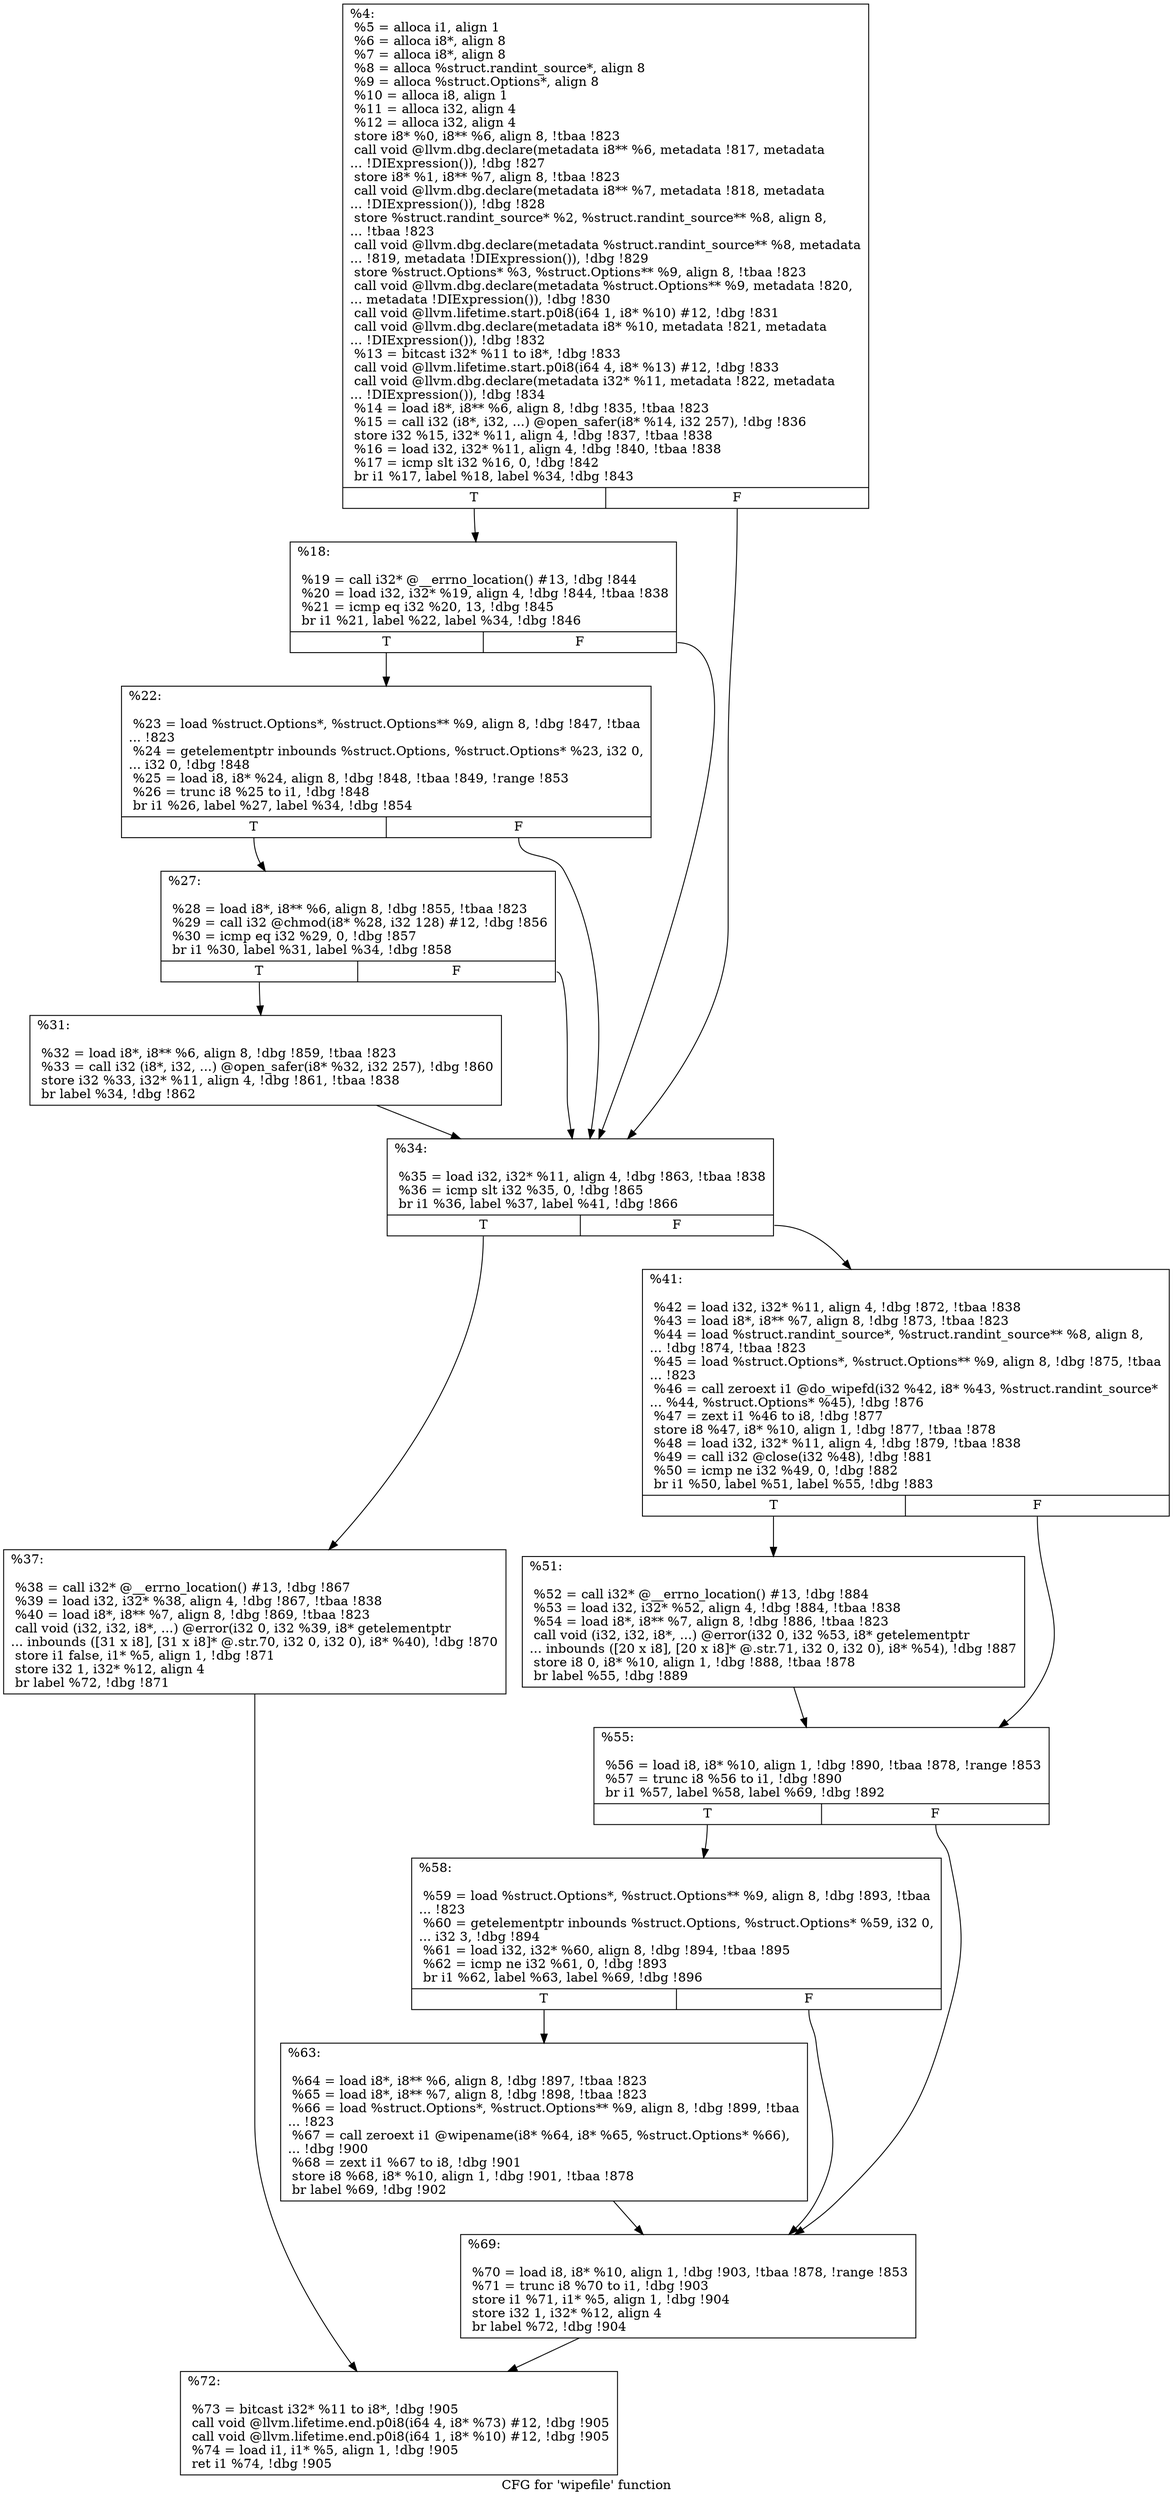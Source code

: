 digraph "CFG for 'wipefile' function" {
	label="CFG for 'wipefile' function";

	Node0x1284730 [shape=record,label="{%4:\l  %5 = alloca i1, align 1\l  %6 = alloca i8*, align 8\l  %7 = alloca i8*, align 8\l  %8 = alloca %struct.randint_source*, align 8\l  %9 = alloca %struct.Options*, align 8\l  %10 = alloca i8, align 1\l  %11 = alloca i32, align 4\l  %12 = alloca i32, align 4\l  store i8* %0, i8** %6, align 8, !tbaa !823\l  call void @llvm.dbg.declare(metadata i8** %6, metadata !817, metadata\l... !DIExpression()), !dbg !827\l  store i8* %1, i8** %7, align 8, !tbaa !823\l  call void @llvm.dbg.declare(metadata i8** %7, metadata !818, metadata\l... !DIExpression()), !dbg !828\l  store %struct.randint_source* %2, %struct.randint_source** %8, align 8,\l... !tbaa !823\l  call void @llvm.dbg.declare(metadata %struct.randint_source** %8, metadata\l... !819, metadata !DIExpression()), !dbg !829\l  store %struct.Options* %3, %struct.Options** %9, align 8, !tbaa !823\l  call void @llvm.dbg.declare(metadata %struct.Options** %9, metadata !820,\l... metadata !DIExpression()), !dbg !830\l  call void @llvm.lifetime.start.p0i8(i64 1, i8* %10) #12, !dbg !831\l  call void @llvm.dbg.declare(metadata i8* %10, metadata !821, metadata\l... !DIExpression()), !dbg !832\l  %13 = bitcast i32* %11 to i8*, !dbg !833\l  call void @llvm.lifetime.start.p0i8(i64 4, i8* %13) #12, !dbg !833\l  call void @llvm.dbg.declare(metadata i32* %11, metadata !822, metadata\l... !DIExpression()), !dbg !834\l  %14 = load i8*, i8** %6, align 8, !dbg !835, !tbaa !823\l  %15 = call i32 (i8*, i32, ...) @open_safer(i8* %14, i32 257), !dbg !836\l  store i32 %15, i32* %11, align 4, !dbg !837, !tbaa !838\l  %16 = load i32, i32* %11, align 4, !dbg !840, !tbaa !838\l  %17 = icmp slt i32 %16, 0, !dbg !842\l  br i1 %17, label %18, label %34, !dbg !843\l|{<s0>T|<s1>F}}"];
	Node0x1284730:s0 -> Node0x12529d0;
	Node0x1284730:s1 -> Node0x1252b10;
	Node0x12529d0 [shape=record,label="{%18:\l\l  %19 = call i32* @__errno_location() #13, !dbg !844\l  %20 = load i32, i32* %19, align 4, !dbg !844, !tbaa !838\l  %21 = icmp eq i32 %20, 13, !dbg !845\l  br i1 %21, label %22, label %34, !dbg !846\l|{<s0>T|<s1>F}}"];
	Node0x12529d0:s0 -> Node0x1252a20;
	Node0x12529d0:s1 -> Node0x1252b10;
	Node0x1252a20 [shape=record,label="{%22:\l\l  %23 = load %struct.Options*, %struct.Options** %9, align 8, !dbg !847, !tbaa\l... !823\l  %24 = getelementptr inbounds %struct.Options, %struct.Options* %23, i32 0,\l... i32 0, !dbg !848\l  %25 = load i8, i8* %24, align 8, !dbg !848, !tbaa !849, !range !853\l  %26 = trunc i8 %25 to i1, !dbg !848\l  br i1 %26, label %27, label %34, !dbg !854\l|{<s0>T|<s1>F}}"];
	Node0x1252a20:s0 -> Node0x1252a70;
	Node0x1252a20:s1 -> Node0x1252b10;
	Node0x1252a70 [shape=record,label="{%27:\l\l  %28 = load i8*, i8** %6, align 8, !dbg !855, !tbaa !823\l  %29 = call i32 @chmod(i8* %28, i32 128) #12, !dbg !856\l  %30 = icmp eq i32 %29, 0, !dbg !857\l  br i1 %30, label %31, label %34, !dbg !858\l|{<s0>T|<s1>F}}"];
	Node0x1252a70:s0 -> Node0x1252ac0;
	Node0x1252a70:s1 -> Node0x1252b10;
	Node0x1252ac0 [shape=record,label="{%31:\l\l  %32 = load i8*, i8** %6, align 8, !dbg !859, !tbaa !823\l  %33 = call i32 (i8*, i32, ...) @open_safer(i8* %32, i32 257), !dbg !860\l  store i32 %33, i32* %11, align 4, !dbg !861, !tbaa !838\l  br label %34, !dbg !862\l}"];
	Node0x1252ac0 -> Node0x1252b10;
	Node0x1252b10 [shape=record,label="{%34:\l\l  %35 = load i32, i32* %11, align 4, !dbg !863, !tbaa !838\l  %36 = icmp slt i32 %35, 0, !dbg !865\l  br i1 %36, label %37, label %41, !dbg !866\l|{<s0>T|<s1>F}}"];
	Node0x1252b10:s0 -> Node0x1252b60;
	Node0x1252b10:s1 -> Node0x1252bb0;
	Node0x1252b60 [shape=record,label="{%37:\l\l  %38 = call i32* @__errno_location() #13, !dbg !867\l  %39 = load i32, i32* %38, align 4, !dbg !867, !tbaa !838\l  %40 = load i8*, i8** %7, align 8, !dbg !869, !tbaa !823\l  call void (i32, i32, i8*, ...) @error(i32 0, i32 %39, i8* getelementptr\l... inbounds ([31 x i8], [31 x i8]* @.str.70, i32 0, i32 0), i8* %40), !dbg !870\l  store i1 false, i1* %5, align 1, !dbg !871\l  store i32 1, i32* %12, align 4\l  br label %72, !dbg !871\l}"];
	Node0x1252b60 -> Node0x1252d90;
	Node0x1252bb0 [shape=record,label="{%41:\l\l  %42 = load i32, i32* %11, align 4, !dbg !872, !tbaa !838\l  %43 = load i8*, i8** %7, align 8, !dbg !873, !tbaa !823\l  %44 = load %struct.randint_source*, %struct.randint_source** %8, align 8,\l... !dbg !874, !tbaa !823\l  %45 = load %struct.Options*, %struct.Options** %9, align 8, !dbg !875, !tbaa\l... !823\l  %46 = call zeroext i1 @do_wipefd(i32 %42, i8* %43, %struct.randint_source*\l... %44, %struct.Options* %45), !dbg !876\l  %47 = zext i1 %46 to i8, !dbg !877\l  store i8 %47, i8* %10, align 1, !dbg !877, !tbaa !878\l  %48 = load i32, i32* %11, align 4, !dbg !879, !tbaa !838\l  %49 = call i32 @close(i32 %48), !dbg !881\l  %50 = icmp ne i32 %49, 0, !dbg !882\l  br i1 %50, label %51, label %55, !dbg !883\l|{<s0>T|<s1>F}}"];
	Node0x1252bb0:s0 -> Node0x1252c00;
	Node0x1252bb0:s1 -> Node0x1252c50;
	Node0x1252c00 [shape=record,label="{%51:\l\l  %52 = call i32* @__errno_location() #13, !dbg !884\l  %53 = load i32, i32* %52, align 4, !dbg !884, !tbaa !838\l  %54 = load i8*, i8** %7, align 8, !dbg !886, !tbaa !823\l  call void (i32, i32, i8*, ...) @error(i32 0, i32 %53, i8* getelementptr\l... inbounds ([20 x i8], [20 x i8]* @.str.71, i32 0, i32 0), i8* %54), !dbg !887\l  store i8 0, i8* %10, align 1, !dbg !888, !tbaa !878\l  br label %55, !dbg !889\l}"];
	Node0x1252c00 -> Node0x1252c50;
	Node0x1252c50 [shape=record,label="{%55:\l\l  %56 = load i8, i8* %10, align 1, !dbg !890, !tbaa !878, !range !853\l  %57 = trunc i8 %56 to i1, !dbg !890\l  br i1 %57, label %58, label %69, !dbg !892\l|{<s0>T|<s1>F}}"];
	Node0x1252c50:s0 -> Node0x1252ca0;
	Node0x1252c50:s1 -> Node0x1252d40;
	Node0x1252ca0 [shape=record,label="{%58:\l\l  %59 = load %struct.Options*, %struct.Options** %9, align 8, !dbg !893, !tbaa\l... !823\l  %60 = getelementptr inbounds %struct.Options, %struct.Options* %59, i32 0,\l... i32 3, !dbg !894\l  %61 = load i32, i32* %60, align 8, !dbg !894, !tbaa !895\l  %62 = icmp ne i32 %61, 0, !dbg !893\l  br i1 %62, label %63, label %69, !dbg !896\l|{<s0>T|<s1>F}}"];
	Node0x1252ca0:s0 -> Node0x1252cf0;
	Node0x1252ca0:s1 -> Node0x1252d40;
	Node0x1252cf0 [shape=record,label="{%63:\l\l  %64 = load i8*, i8** %6, align 8, !dbg !897, !tbaa !823\l  %65 = load i8*, i8** %7, align 8, !dbg !898, !tbaa !823\l  %66 = load %struct.Options*, %struct.Options** %9, align 8, !dbg !899, !tbaa\l... !823\l  %67 = call zeroext i1 @wipename(i8* %64, i8* %65, %struct.Options* %66),\l... !dbg !900\l  %68 = zext i1 %67 to i8, !dbg !901\l  store i8 %68, i8* %10, align 1, !dbg !901, !tbaa !878\l  br label %69, !dbg !902\l}"];
	Node0x1252cf0 -> Node0x1252d40;
	Node0x1252d40 [shape=record,label="{%69:\l\l  %70 = load i8, i8* %10, align 1, !dbg !903, !tbaa !878, !range !853\l  %71 = trunc i8 %70 to i1, !dbg !903\l  store i1 %71, i1* %5, align 1, !dbg !904\l  store i32 1, i32* %12, align 4\l  br label %72, !dbg !904\l}"];
	Node0x1252d40 -> Node0x1252d90;
	Node0x1252d90 [shape=record,label="{%72:\l\l  %73 = bitcast i32* %11 to i8*, !dbg !905\l  call void @llvm.lifetime.end.p0i8(i64 4, i8* %73) #12, !dbg !905\l  call void @llvm.lifetime.end.p0i8(i64 1, i8* %10) #12, !dbg !905\l  %74 = load i1, i1* %5, align 1, !dbg !905\l  ret i1 %74, !dbg !905\l}"];
}
